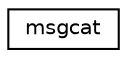 digraph "Graphical Class Hierarchy"
{
  edge [fontname="Helvetica",fontsize="10",labelfontname="Helvetica",labelfontsize="10"];
  node [fontname="Helvetica",fontsize="10",shape=record];
  rankdir="LR";
  Node0 [label="msgcat",height=0.2,width=0.4,color="black", fillcolor="white", style="filled",URL="$structmsgcat.html"];
}
